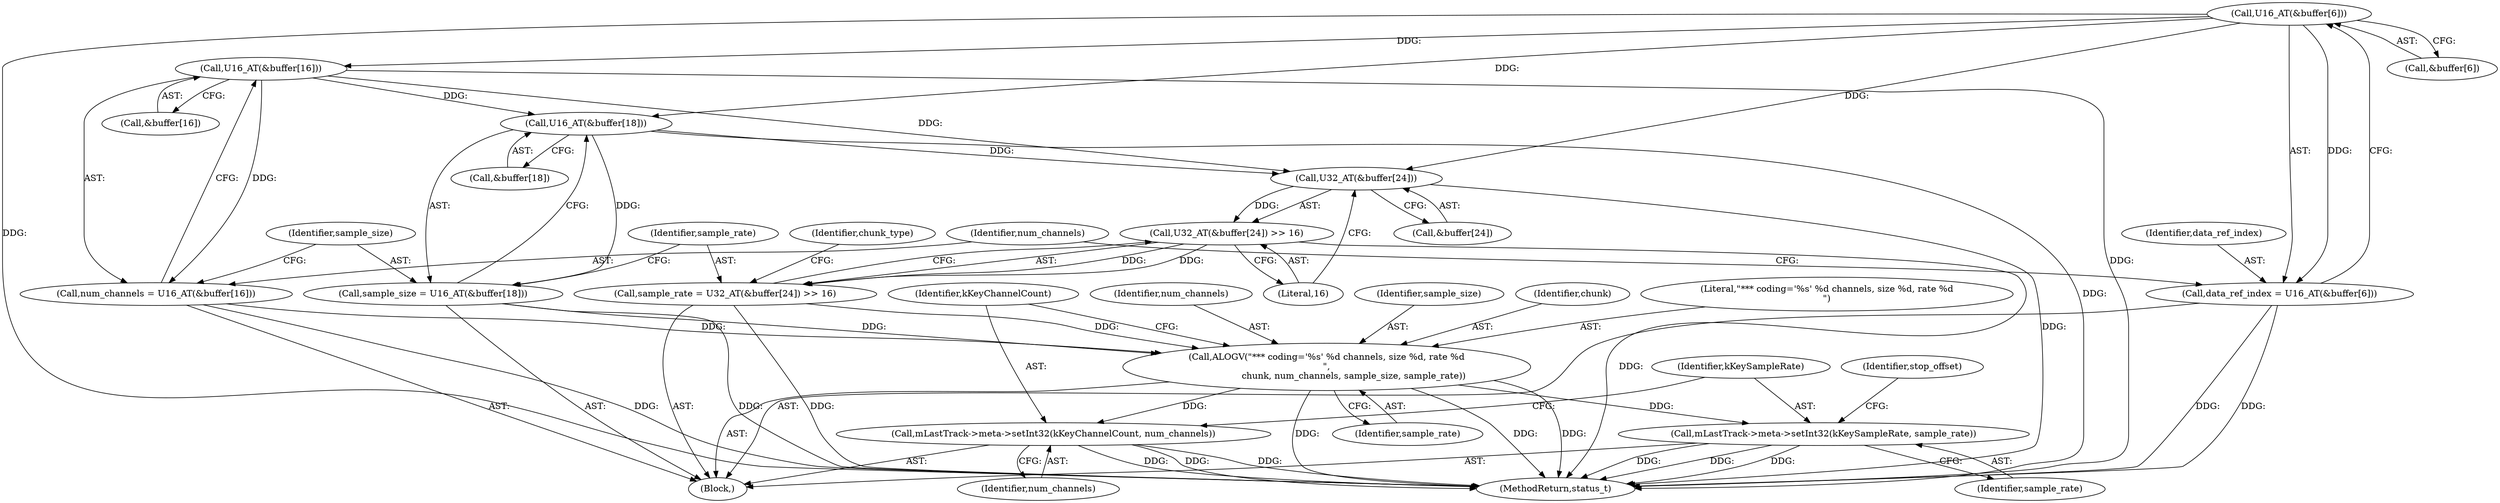 digraph "0_Android_463a6f807e187828442949d1924e143cf07778c6@array" {
"1001519" [label="(Call,U16_AT(&buffer[6]))"];
"1001517" [label="(Call,data_ref_index = U16_AT(&buffer[6]))"];
"1001527" [label="(Call,U16_AT(&buffer[16]))"];
"1001525" [label="(Call,num_channels = U16_AT(&buffer[16]))"];
"1001569" [label="(Call,ALOGV(\"*** coding='%s' %d channels, size %d, rate %d\n\",\n                   chunk, num_channels, sample_size, sample_rate))"];
"1001575" [label="(Call,mLastTrack->meta->setInt32(kKeyChannelCount, num_channels))"];
"1001578" [label="(Call,mLastTrack->meta->setInt32(kKeySampleRate, sample_rate))"];
"1001535" [label="(Call,U16_AT(&buffer[18]))"];
"1001533" [label="(Call,sample_size = U16_AT(&buffer[18]))"];
"1001544" [label="(Call,U32_AT(&buffer[24]))"];
"1001543" [label="(Call,U32_AT(&buffer[24]) >> 16)"];
"1001541" [label="(Call,sample_rate = U32_AT(&buffer[24]) >> 16)"];
"1001490" [label="(Block,)"];
"1001518" [label="(Identifier,data_ref_index)"];
"1001542" [label="(Identifier,sample_rate)"];
"1001535" [label="(Call,U16_AT(&buffer[18]))"];
"1001552" [label="(Identifier,chunk_type)"];
"1001519" [label="(Call,U16_AT(&buffer[6]))"];
"1001525" [label="(Call,num_channels = U16_AT(&buffer[16]))"];
"1001570" [label="(Literal,\"*** coding='%s' %d channels, size %d, rate %d\n\")"];
"1001543" [label="(Call,U32_AT(&buffer[24]) >> 16)"];
"1001536" [label="(Call,&buffer[18])"];
"1001520" [label="(Call,&buffer[6])"];
"1001573" [label="(Identifier,sample_size)"];
"1001526" [label="(Identifier,num_channels)"];
"1001534" [label="(Identifier,sample_size)"];
"1001527" [label="(Call,U16_AT(&buffer[16]))"];
"1001583" [label="(Identifier,stop_offset)"];
"1001571" [label="(Identifier,chunk)"];
"1001578" [label="(Call,mLastTrack->meta->setInt32(kKeySampleRate, sample_rate))"];
"1001579" [label="(Identifier,kKeySampleRate)"];
"1001533" [label="(Call,sample_size = U16_AT(&buffer[18]))"];
"1001528" [label="(Call,&buffer[16])"];
"1001569" [label="(Call,ALOGV(\"*** coding='%s' %d channels, size %d, rate %d\n\",\n                   chunk, num_channels, sample_size, sample_rate))"];
"1001545" [label="(Call,&buffer[24])"];
"1001541" [label="(Call,sample_rate = U32_AT(&buffer[24]) >> 16)"];
"1001576" [label="(Identifier,kKeyChannelCount)"];
"1001580" [label="(Identifier,sample_rate)"];
"1001572" [label="(Identifier,num_channels)"];
"1001549" [label="(Literal,16)"];
"1002918" [label="(MethodReturn,status_t)"];
"1001574" [label="(Identifier,sample_rate)"];
"1001544" [label="(Call,U32_AT(&buffer[24]))"];
"1001577" [label="(Identifier,num_channels)"];
"1001575" [label="(Call,mLastTrack->meta->setInt32(kKeyChannelCount, num_channels))"];
"1001517" [label="(Call,data_ref_index = U16_AT(&buffer[6]))"];
"1001519" -> "1001517"  [label="AST: "];
"1001519" -> "1001520"  [label="CFG: "];
"1001520" -> "1001519"  [label="AST: "];
"1001517" -> "1001519"  [label="CFG: "];
"1001519" -> "1002918"  [label="DDG: "];
"1001519" -> "1001517"  [label="DDG: "];
"1001519" -> "1001527"  [label="DDG: "];
"1001519" -> "1001535"  [label="DDG: "];
"1001519" -> "1001544"  [label="DDG: "];
"1001517" -> "1001490"  [label="AST: "];
"1001518" -> "1001517"  [label="AST: "];
"1001526" -> "1001517"  [label="CFG: "];
"1001517" -> "1002918"  [label="DDG: "];
"1001517" -> "1002918"  [label="DDG: "];
"1001527" -> "1001525"  [label="AST: "];
"1001527" -> "1001528"  [label="CFG: "];
"1001528" -> "1001527"  [label="AST: "];
"1001525" -> "1001527"  [label="CFG: "];
"1001527" -> "1002918"  [label="DDG: "];
"1001527" -> "1001525"  [label="DDG: "];
"1001527" -> "1001535"  [label="DDG: "];
"1001527" -> "1001544"  [label="DDG: "];
"1001525" -> "1001490"  [label="AST: "];
"1001526" -> "1001525"  [label="AST: "];
"1001534" -> "1001525"  [label="CFG: "];
"1001525" -> "1002918"  [label="DDG: "];
"1001525" -> "1001569"  [label="DDG: "];
"1001569" -> "1001490"  [label="AST: "];
"1001569" -> "1001574"  [label="CFG: "];
"1001570" -> "1001569"  [label="AST: "];
"1001571" -> "1001569"  [label="AST: "];
"1001572" -> "1001569"  [label="AST: "];
"1001573" -> "1001569"  [label="AST: "];
"1001574" -> "1001569"  [label="AST: "];
"1001576" -> "1001569"  [label="CFG: "];
"1001569" -> "1002918"  [label="DDG: "];
"1001569" -> "1002918"  [label="DDG: "];
"1001569" -> "1002918"  [label="DDG: "];
"1001533" -> "1001569"  [label="DDG: "];
"1001541" -> "1001569"  [label="DDG: "];
"1001569" -> "1001575"  [label="DDG: "];
"1001569" -> "1001578"  [label="DDG: "];
"1001575" -> "1001490"  [label="AST: "];
"1001575" -> "1001577"  [label="CFG: "];
"1001576" -> "1001575"  [label="AST: "];
"1001577" -> "1001575"  [label="AST: "];
"1001579" -> "1001575"  [label="CFG: "];
"1001575" -> "1002918"  [label="DDG: "];
"1001575" -> "1002918"  [label="DDG: "];
"1001575" -> "1002918"  [label="DDG: "];
"1001578" -> "1001490"  [label="AST: "];
"1001578" -> "1001580"  [label="CFG: "];
"1001579" -> "1001578"  [label="AST: "];
"1001580" -> "1001578"  [label="AST: "];
"1001583" -> "1001578"  [label="CFG: "];
"1001578" -> "1002918"  [label="DDG: "];
"1001578" -> "1002918"  [label="DDG: "];
"1001578" -> "1002918"  [label="DDG: "];
"1001535" -> "1001533"  [label="AST: "];
"1001535" -> "1001536"  [label="CFG: "];
"1001536" -> "1001535"  [label="AST: "];
"1001533" -> "1001535"  [label="CFG: "];
"1001535" -> "1002918"  [label="DDG: "];
"1001535" -> "1001533"  [label="DDG: "];
"1001535" -> "1001544"  [label="DDG: "];
"1001533" -> "1001490"  [label="AST: "];
"1001534" -> "1001533"  [label="AST: "];
"1001542" -> "1001533"  [label="CFG: "];
"1001533" -> "1002918"  [label="DDG: "];
"1001544" -> "1001543"  [label="AST: "];
"1001544" -> "1001545"  [label="CFG: "];
"1001545" -> "1001544"  [label="AST: "];
"1001549" -> "1001544"  [label="CFG: "];
"1001544" -> "1002918"  [label="DDG: "];
"1001544" -> "1001543"  [label="DDG: "];
"1001543" -> "1001541"  [label="AST: "];
"1001543" -> "1001549"  [label="CFG: "];
"1001549" -> "1001543"  [label="AST: "];
"1001541" -> "1001543"  [label="CFG: "];
"1001543" -> "1002918"  [label="DDG: "];
"1001543" -> "1001541"  [label="DDG: "];
"1001543" -> "1001541"  [label="DDG: "];
"1001541" -> "1001490"  [label="AST: "];
"1001542" -> "1001541"  [label="AST: "];
"1001552" -> "1001541"  [label="CFG: "];
"1001541" -> "1002918"  [label="DDG: "];
}
